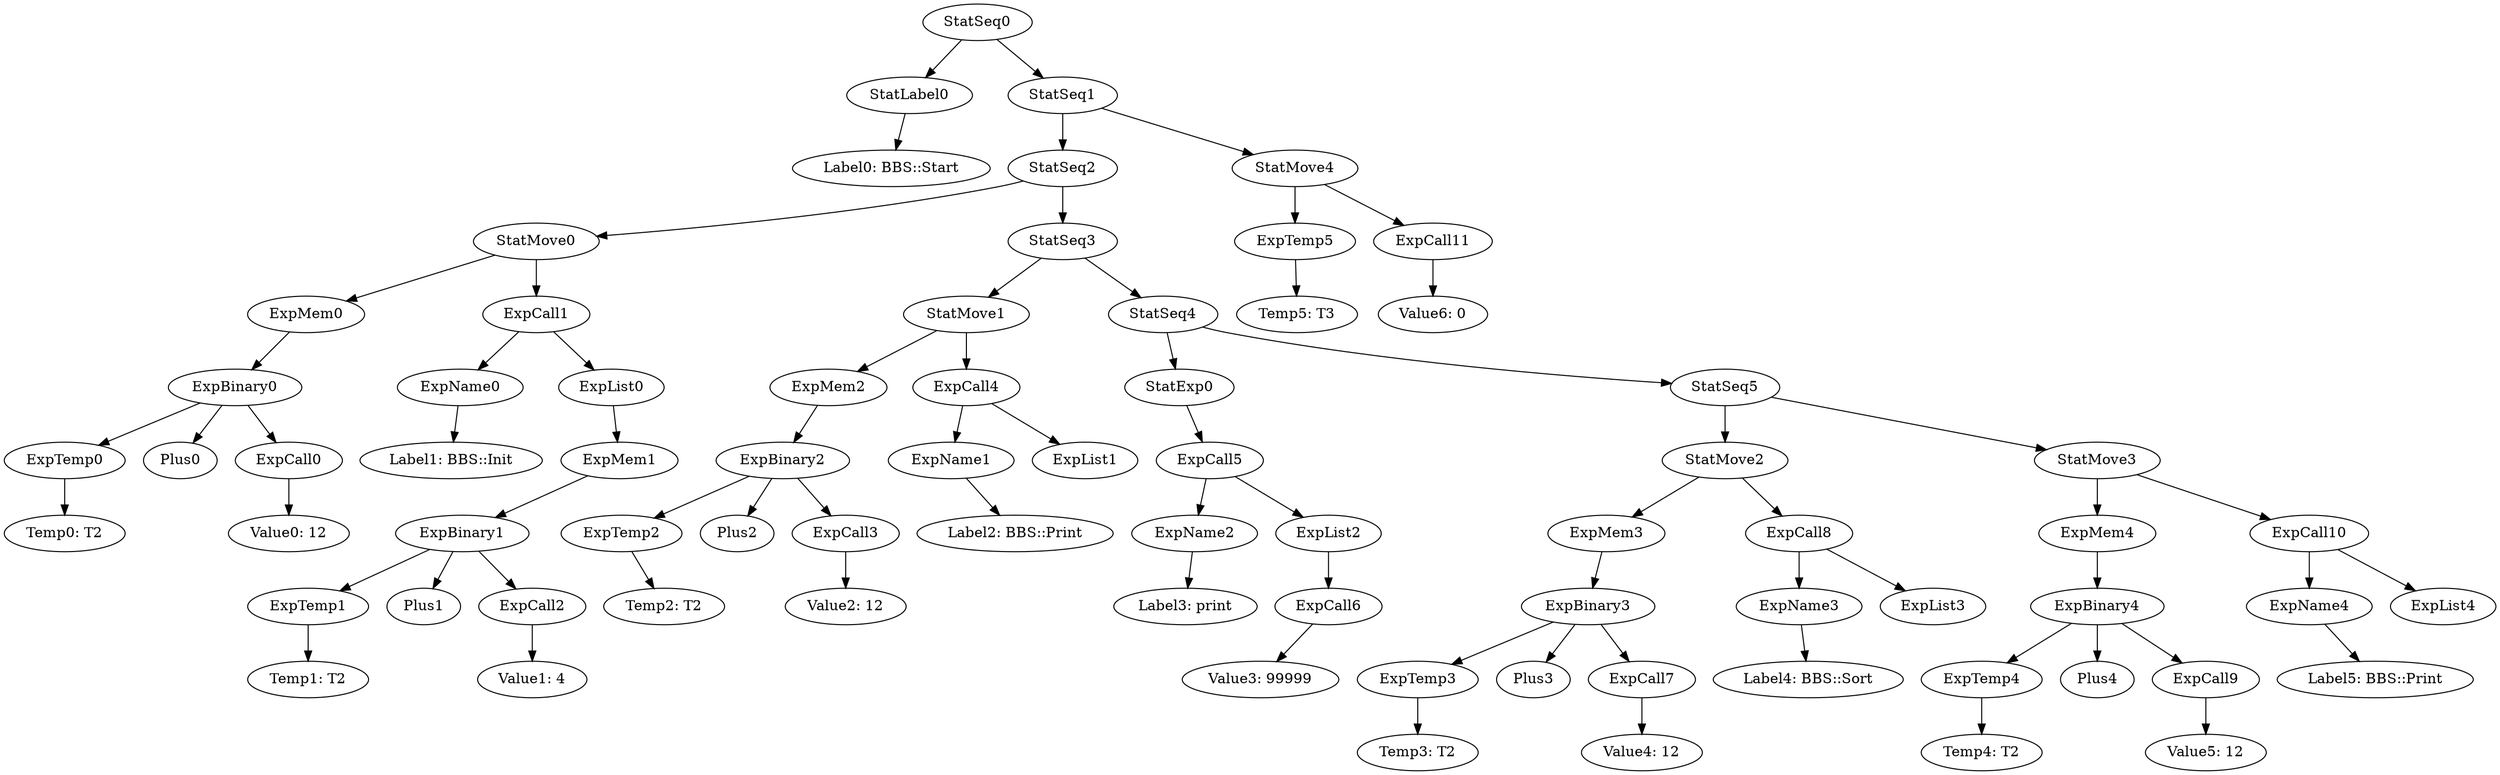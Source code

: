digraph {
	ordering = out;
	ExpCall11 -> "Value6: 0";
	StatMove4 -> ExpTemp5;
	StatMove4 -> ExpCall11;
	ExpCall4 -> ExpName1;
	ExpCall4 -> ExpList1;
	ExpCall5 -> ExpName2;
	ExpCall5 -> ExpList2;
	ExpName1 -> "Label2: BBS::Print";
	StatMove1 -> ExpMem2;
	StatMove1 -> ExpCall4;
	StatSeq5 -> StatMove2;
	StatSeq5 -> StatMove3;
	ExpTemp2 -> "Temp2: T2";
	StatSeq2 -> StatMove0;
	StatSeq2 -> StatSeq3;
	ExpMem1 -> ExpBinary1;
	ExpBinary0 -> ExpTemp0;
	ExpBinary0 -> Plus0;
	ExpBinary0 -> ExpCall0;
	ExpCall2 -> "Value1: 4";
	ExpCall7 -> "Value4: 12";
	ExpMem4 -> ExpBinary4;
	ExpName4 -> "Label5: BBS::Print";
	StatMove0 -> ExpMem0;
	StatMove0 -> ExpCall1;
	ExpList0 -> ExpMem1;
	ExpCall1 -> ExpName0;
	ExpCall1 -> ExpList0;
	ExpMem2 -> ExpBinary2;
	ExpCall0 -> "Value0: 12";
	StatSeq4 -> StatExp0;
	StatSeq4 -> StatSeq5;
	ExpTemp0 -> "Temp0: T2";
	StatExp0 -> ExpCall5;
	StatSeq0 -> StatLabel0;
	StatSeq0 -> StatSeq1;
	ExpTemp1 -> "Temp1: T2";
	ExpName2 -> "Label3: print";
	ExpTemp5 -> "Temp5: T3";
	StatLabel0 -> "Label0: BBS::Start";
	ExpBinary2 -> ExpTemp2;
	ExpBinary2 -> Plus2;
	ExpBinary2 -> ExpCall3;
	ExpCall3 -> "Value2: 12";
	ExpBinary1 -> ExpTemp1;
	ExpBinary1 -> Plus1;
	ExpBinary1 -> ExpCall2;
	ExpCall8 -> ExpName3;
	ExpCall8 -> ExpList3;
	ExpMem0 -> ExpBinary0;
	ExpName0 -> "Label1: BBS::Init";
	StatSeq3 -> StatMove1;
	StatSeq3 -> StatSeq4;
	ExpCall6 -> "Value3: 99999";
	ExpBinary4 -> ExpTemp4;
	ExpBinary4 -> Plus4;
	ExpBinary4 -> ExpCall9;
	ExpList2 -> ExpCall6;
	ExpTemp3 -> "Temp3: T2";
	ExpCall10 -> ExpName4;
	ExpCall10 -> ExpList4;
	ExpBinary3 -> ExpTemp3;
	ExpBinary3 -> Plus3;
	ExpBinary3 -> ExpCall7;
	ExpMem3 -> ExpBinary3;
	ExpCall9 -> "Value5: 12";
	StatMove2 -> ExpMem3;
	StatMove2 -> ExpCall8;
	ExpName3 -> "Label4: BBS::Sort";
	ExpTemp4 -> "Temp4: T2";
	StatMove3 -> ExpMem4;
	StatMove3 -> ExpCall10;
	StatSeq1 -> StatSeq2;
	StatSeq1 -> StatMove4;
}

